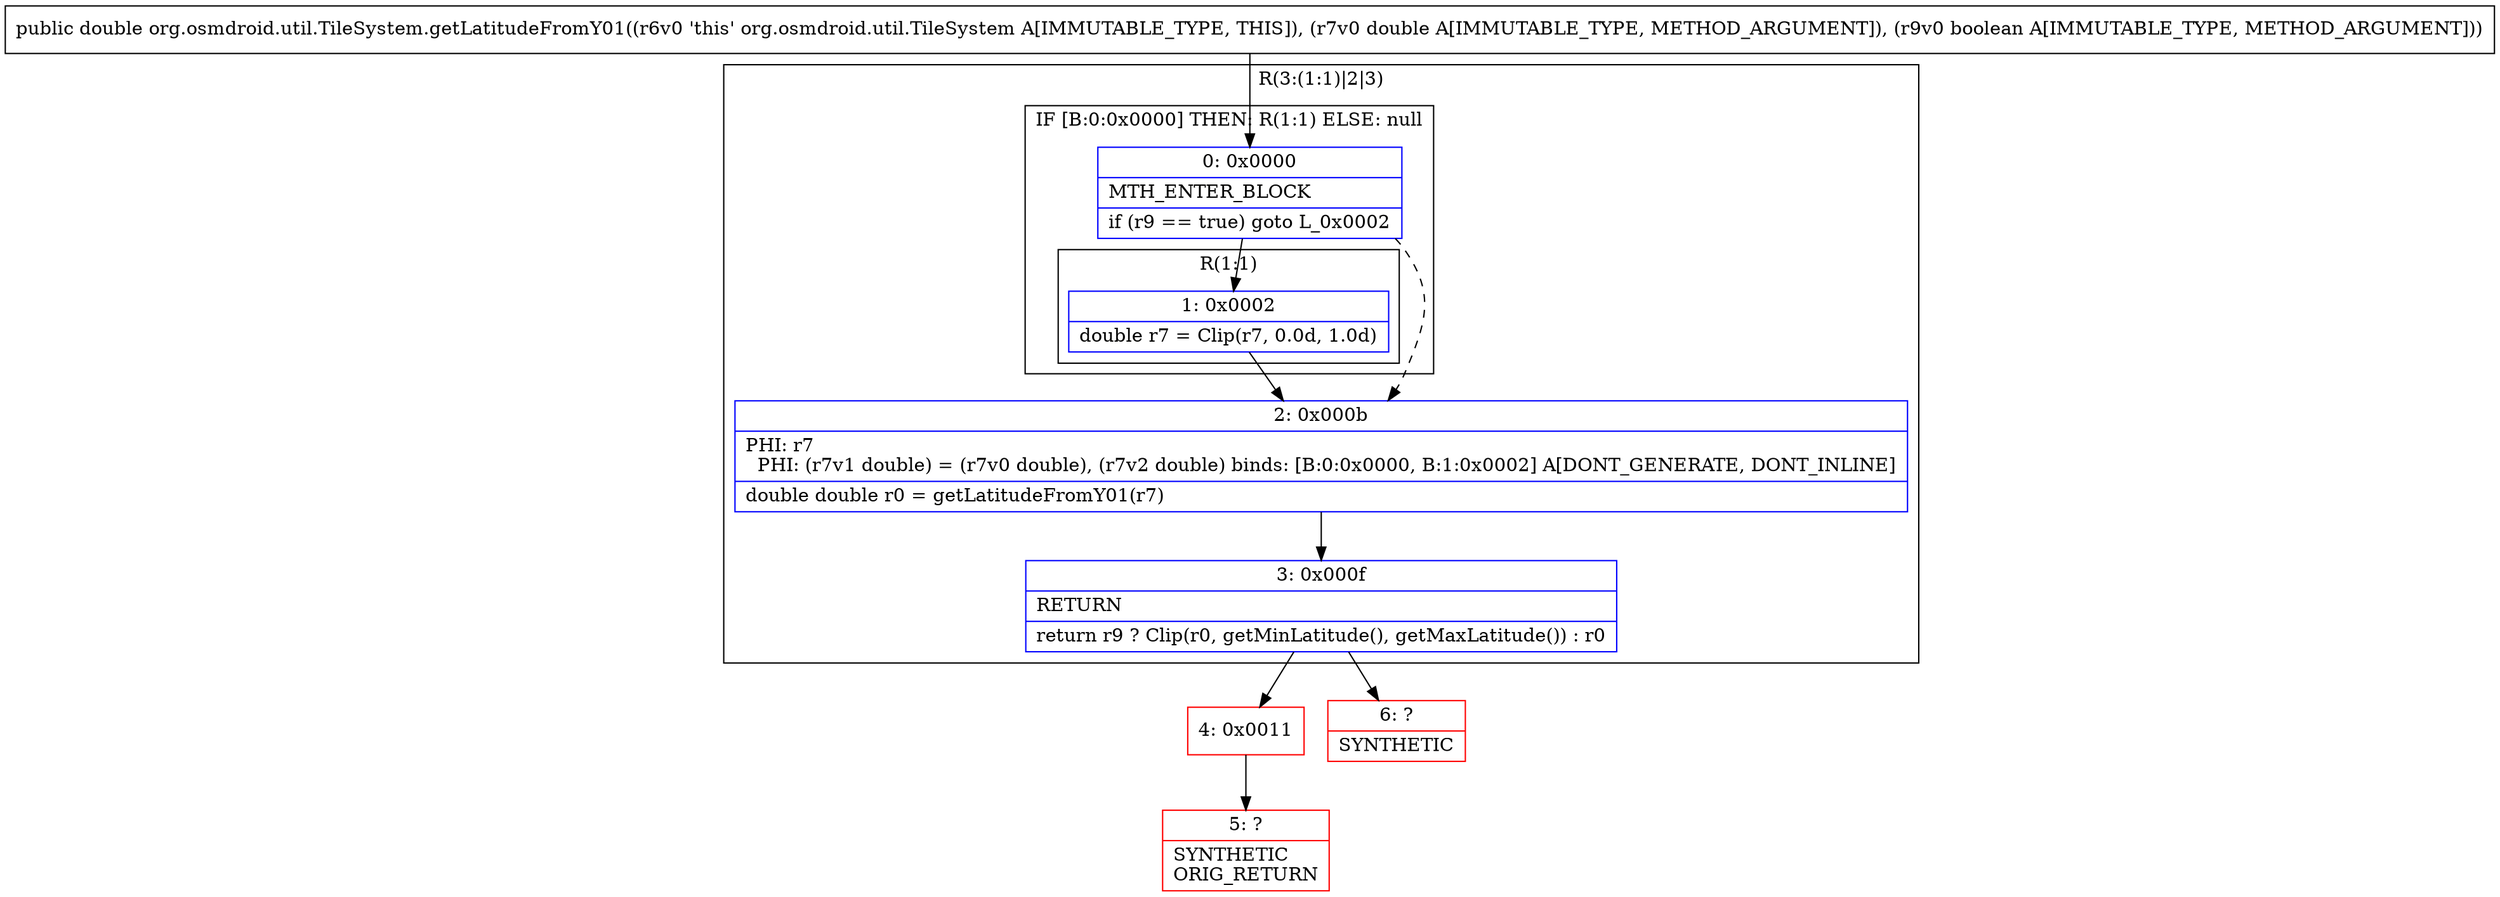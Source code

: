 digraph "CFG fororg.osmdroid.util.TileSystem.getLatitudeFromY01(DZ)D" {
subgraph cluster_Region_278708229 {
label = "R(3:(1:1)|2|3)";
node [shape=record,color=blue];
subgraph cluster_IfRegion_1002320475 {
label = "IF [B:0:0x0000] THEN: R(1:1) ELSE: null";
node [shape=record,color=blue];
Node_0 [shape=record,label="{0\:\ 0x0000|MTH_ENTER_BLOCK\l|if (r9 == true) goto L_0x0002\l}"];
subgraph cluster_Region_673920181 {
label = "R(1:1)";
node [shape=record,color=blue];
Node_1 [shape=record,label="{1\:\ 0x0002|double r7 = Clip(r7, 0.0d, 1.0d)\l}"];
}
}
Node_2 [shape=record,label="{2\:\ 0x000b|PHI: r7 \l  PHI: (r7v1 double) = (r7v0 double), (r7v2 double) binds: [B:0:0x0000, B:1:0x0002] A[DONT_GENERATE, DONT_INLINE]\l|double double r0 = getLatitudeFromY01(r7)\l}"];
Node_3 [shape=record,label="{3\:\ 0x000f|RETURN\l|return r9 ? Clip(r0, getMinLatitude(), getMaxLatitude()) : r0\l}"];
}
Node_4 [shape=record,color=red,label="{4\:\ 0x0011}"];
Node_5 [shape=record,color=red,label="{5\:\ ?|SYNTHETIC\lORIG_RETURN\l}"];
Node_6 [shape=record,color=red,label="{6\:\ ?|SYNTHETIC\l}"];
MethodNode[shape=record,label="{public double org.osmdroid.util.TileSystem.getLatitudeFromY01((r6v0 'this' org.osmdroid.util.TileSystem A[IMMUTABLE_TYPE, THIS]), (r7v0 double A[IMMUTABLE_TYPE, METHOD_ARGUMENT]), (r9v0 boolean A[IMMUTABLE_TYPE, METHOD_ARGUMENT])) }"];
MethodNode -> Node_0;
Node_0 -> Node_1;
Node_0 -> Node_2[style=dashed];
Node_1 -> Node_2;
Node_2 -> Node_3;
Node_3 -> Node_4;
Node_3 -> Node_6;
Node_4 -> Node_5;
}

